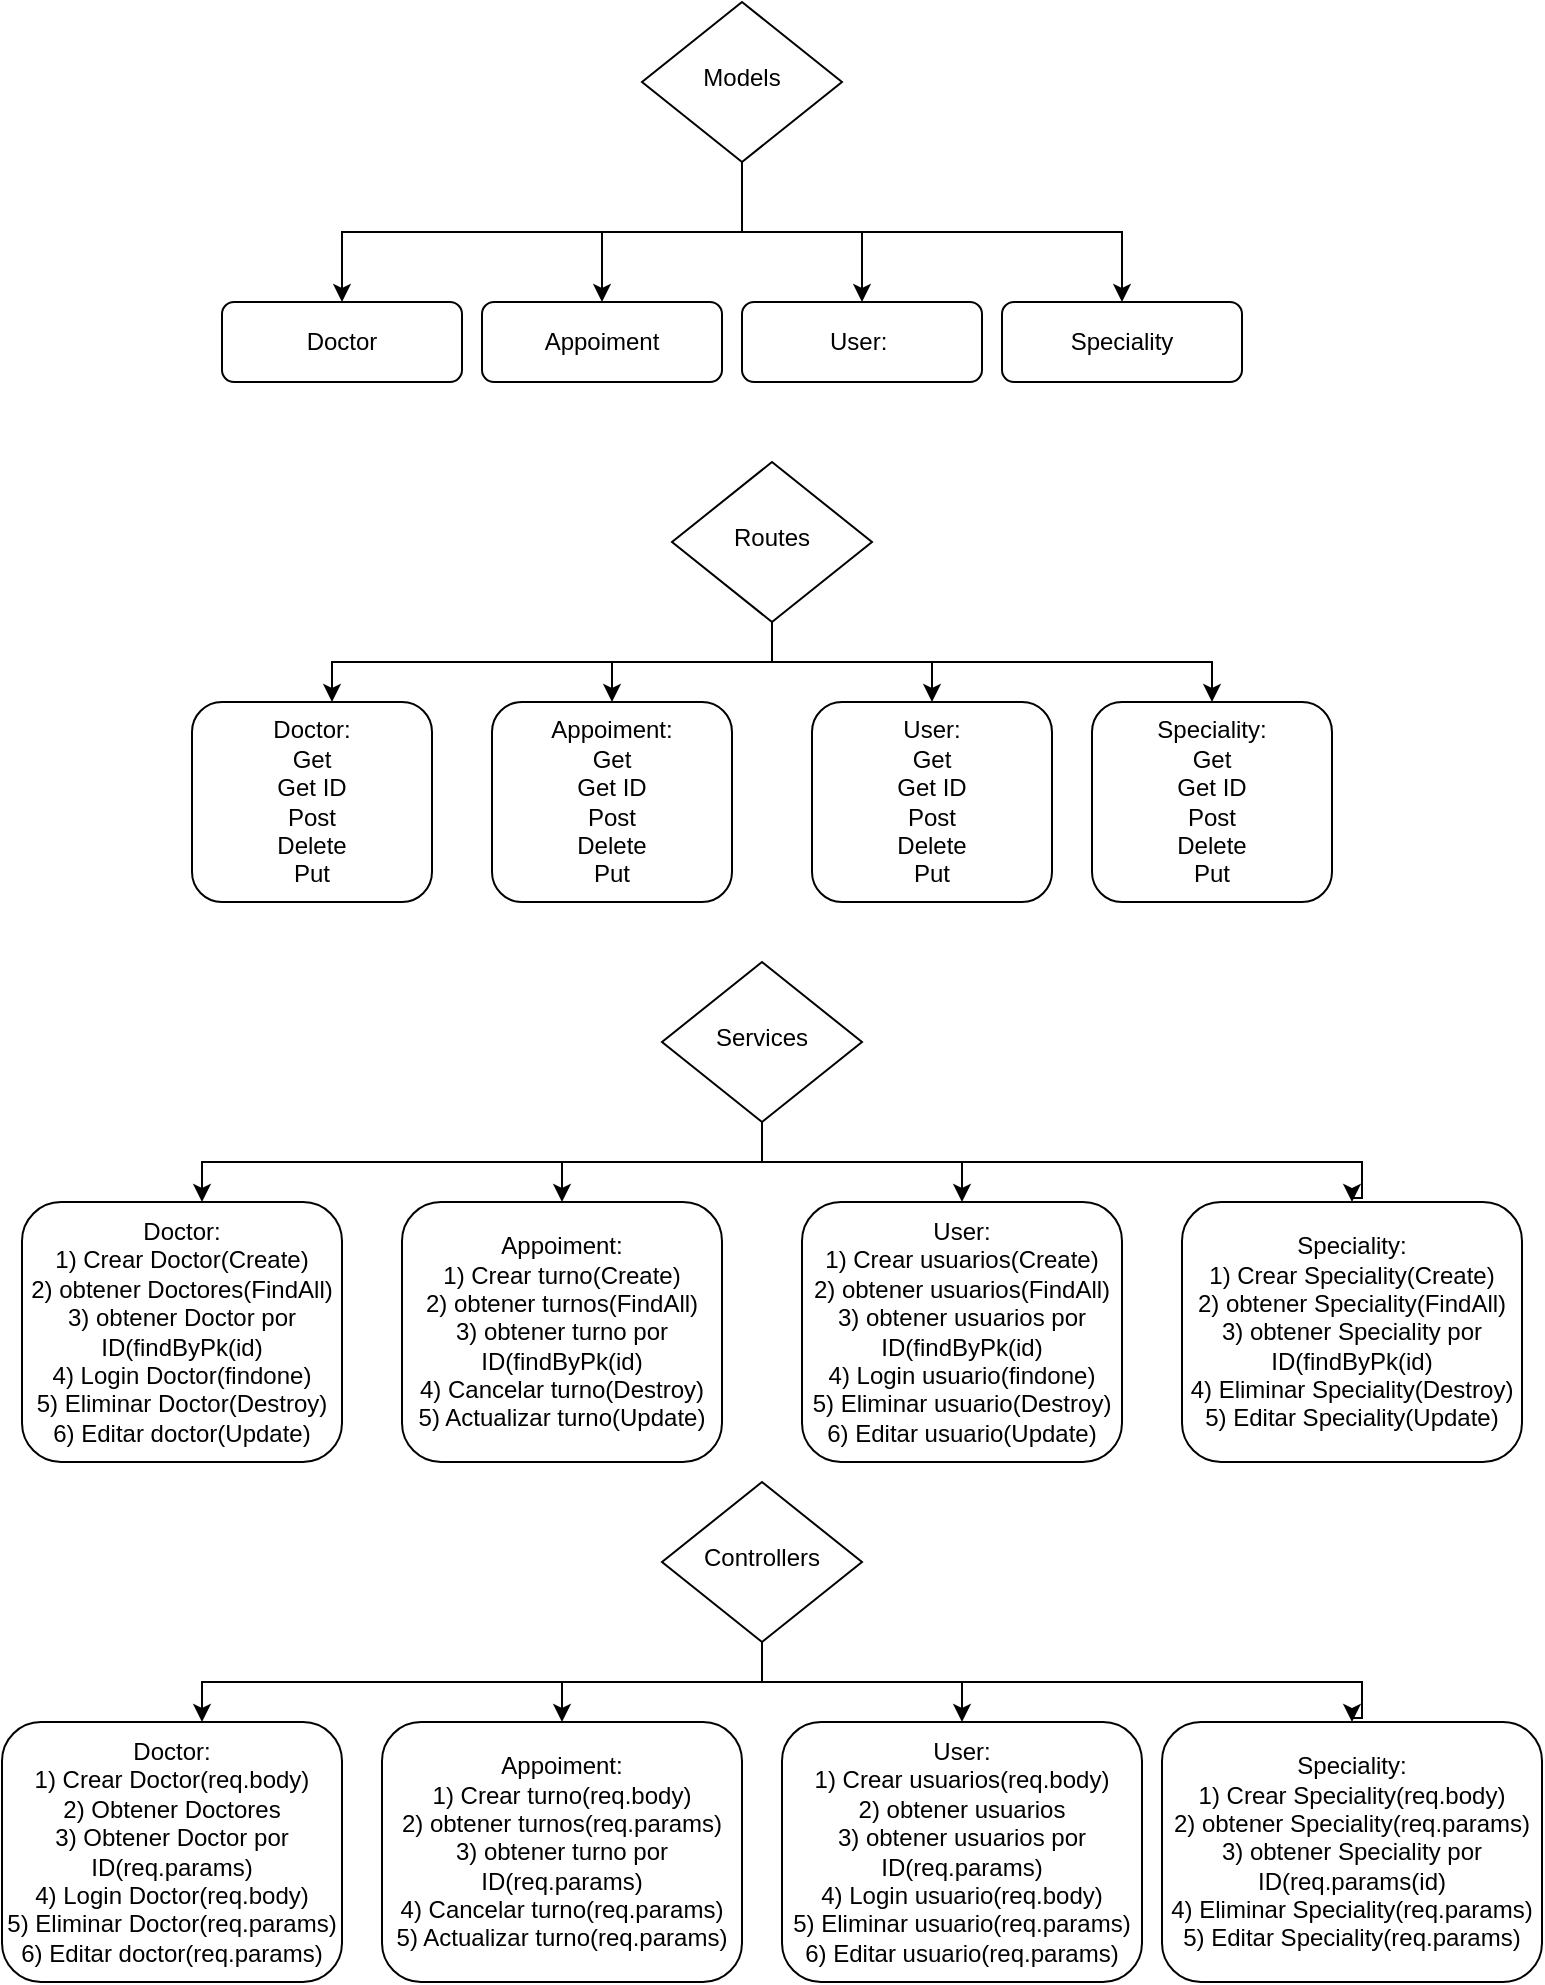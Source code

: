 <mxfile version="24.2.8" type="github">
  <diagram id="C5RBs43oDa-KdzZeNtuy" name="Page-1">
    <mxGraphModel dx="880" dy="468" grid="1" gridSize="10" guides="1" tooltips="1" connect="1" arrows="1" fold="1" page="1" pageScale="1" pageWidth="827" pageHeight="1169" math="0" shadow="0">
      <root>
        <mxCell id="WIyWlLk6GJQsqaUBKTNV-0" />
        <mxCell id="WIyWlLk6GJQsqaUBKTNV-1" parent="WIyWlLk6GJQsqaUBKTNV-0" />
        <mxCell id="WIyWlLk6GJQsqaUBKTNV-3" value="Appoiment" style="rounded=1;whiteSpace=wrap;html=1;fontSize=12;glass=0;strokeWidth=1;shadow=0;" parent="WIyWlLk6GJQsqaUBKTNV-1" vertex="1">
          <mxGeometry x="260" y="170" width="120" height="40" as="geometry" />
        </mxCell>
        <mxCell id="VbyRztVG5FkuEBrkz8MD-3" style="edgeStyle=orthogonalEdgeStyle;rounded=0;orthogonalLoop=1;jettySize=auto;html=1;entryX=0.5;entryY=0;entryDx=0;entryDy=0;" edge="1" parent="WIyWlLk6GJQsqaUBKTNV-1" source="WIyWlLk6GJQsqaUBKTNV-6" target="WIyWlLk6GJQsqaUBKTNV-3">
          <mxGeometry relative="1" as="geometry" />
        </mxCell>
        <mxCell id="VbyRztVG5FkuEBrkz8MD-8" style="edgeStyle=orthogonalEdgeStyle;rounded=0;orthogonalLoop=1;jettySize=auto;html=1;" edge="1" parent="WIyWlLk6GJQsqaUBKTNV-1" source="WIyWlLk6GJQsqaUBKTNV-6" target="WIyWlLk6GJQsqaUBKTNV-11">
          <mxGeometry relative="1" as="geometry" />
        </mxCell>
        <mxCell id="VbyRztVG5FkuEBrkz8MD-11" style="edgeStyle=orthogonalEdgeStyle;rounded=0;orthogonalLoop=1;jettySize=auto;html=1;" edge="1" parent="WIyWlLk6GJQsqaUBKTNV-1" source="WIyWlLk6GJQsqaUBKTNV-6" target="VbyRztVG5FkuEBrkz8MD-6">
          <mxGeometry relative="1" as="geometry">
            <Array as="points">
              <mxPoint x="390" y="135" />
              <mxPoint x="580" y="135" />
            </Array>
          </mxGeometry>
        </mxCell>
        <mxCell id="WIyWlLk6GJQsqaUBKTNV-6" value="Models" style="rhombus;whiteSpace=wrap;html=1;shadow=0;fontFamily=Helvetica;fontSize=12;align=center;strokeWidth=1;spacing=6;spacingTop=-4;" parent="WIyWlLk6GJQsqaUBKTNV-1" vertex="1">
          <mxGeometry x="340" y="20" width="100" height="80" as="geometry" />
        </mxCell>
        <mxCell id="WIyWlLk6GJQsqaUBKTNV-7" value="Doctor" style="rounded=1;whiteSpace=wrap;html=1;fontSize=12;glass=0;strokeWidth=1;shadow=0;" parent="WIyWlLk6GJQsqaUBKTNV-1" vertex="1">
          <mxGeometry x="130" y="170" width="120" height="40" as="geometry" />
        </mxCell>
        <mxCell id="WIyWlLk6GJQsqaUBKTNV-11" value="User:&amp;nbsp;" style="rounded=1;whiteSpace=wrap;html=1;fontSize=12;glass=0;strokeWidth=1;shadow=0;" parent="WIyWlLk6GJQsqaUBKTNV-1" vertex="1">
          <mxGeometry x="390" y="170" width="120" height="40" as="geometry" />
        </mxCell>
        <mxCell id="VbyRztVG5FkuEBrkz8MD-6" value="Speciality" style="rounded=1;whiteSpace=wrap;html=1;fontSize=12;glass=0;strokeWidth=1;shadow=0;" vertex="1" parent="WIyWlLk6GJQsqaUBKTNV-1">
          <mxGeometry x="520" y="170" width="120" height="40" as="geometry" />
        </mxCell>
        <mxCell id="VbyRztVG5FkuEBrkz8MD-10" style="edgeStyle=orthogonalEdgeStyle;rounded=0;orthogonalLoop=1;jettySize=auto;html=1;" edge="1" parent="WIyWlLk6GJQsqaUBKTNV-1" source="WIyWlLk6GJQsqaUBKTNV-6" target="WIyWlLk6GJQsqaUBKTNV-7">
          <mxGeometry relative="1" as="geometry">
            <Array as="points">
              <mxPoint x="390" y="135" />
              <mxPoint x="190" y="135" />
            </Array>
          </mxGeometry>
        </mxCell>
        <mxCell id="VbyRztVG5FkuEBrkz8MD-16" style="edgeStyle=orthogonalEdgeStyle;rounded=0;orthogonalLoop=1;jettySize=auto;html=1;entryX=0.5;entryY=0;entryDx=0;entryDy=0;" edge="1" parent="WIyWlLk6GJQsqaUBKTNV-1" source="VbyRztVG5FkuEBrkz8MD-13" target="VbyRztVG5FkuEBrkz8MD-14">
          <mxGeometry relative="1" as="geometry" />
        </mxCell>
        <mxCell id="VbyRztVG5FkuEBrkz8MD-18" style="edgeStyle=orthogonalEdgeStyle;rounded=0;orthogonalLoop=1;jettySize=auto;html=1;" edge="1" parent="WIyWlLk6GJQsqaUBKTNV-1" source="VbyRztVG5FkuEBrkz8MD-13" target="VbyRztVG5FkuEBrkz8MD-17">
          <mxGeometry relative="1" as="geometry" />
        </mxCell>
        <mxCell id="VbyRztVG5FkuEBrkz8MD-13" value="Routes" style="rhombus;whiteSpace=wrap;html=1;shadow=0;fontFamily=Helvetica;fontSize=12;align=center;strokeWidth=1;spacing=6;spacingTop=-4;" vertex="1" parent="WIyWlLk6GJQsqaUBKTNV-1">
          <mxGeometry x="355" y="250" width="100" height="80" as="geometry" />
        </mxCell>
        <mxCell id="VbyRztVG5FkuEBrkz8MD-14" value="User:&lt;div&gt;Get&lt;/div&gt;&lt;div&gt;Get ID&lt;/div&gt;&lt;div&gt;Post&lt;/div&gt;&lt;div&gt;Delete&lt;/div&gt;&lt;div&gt;Put&lt;/div&gt;" style="rounded=1;whiteSpace=wrap;html=1;fontSize=12;glass=0;strokeWidth=1;shadow=0;" vertex="1" parent="WIyWlLk6GJQsqaUBKTNV-1">
          <mxGeometry x="425" y="370" width="120" height="100" as="geometry" />
        </mxCell>
        <mxCell id="VbyRztVG5FkuEBrkz8MD-17" value="Appoiment:&lt;div&gt;Get&lt;/div&gt;&lt;div&gt;Get ID&lt;/div&gt;&lt;div&gt;Post&lt;/div&gt;&lt;div&gt;Delete&lt;/div&gt;&lt;div&gt;Put&lt;/div&gt;" style="rounded=1;whiteSpace=wrap;html=1;fontSize=12;glass=0;strokeWidth=1;shadow=0;" vertex="1" parent="WIyWlLk6GJQsqaUBKTNV-1">
          <mxGeometry x="265" y="370" width="120" height="100" as="geometry" />
        </mxCell>
        <mxCell id="VbyRztVG5FkuEBrkz8MD-19" value="Doctor:&lt;div&gt;Get&lt;/div&gt;&lt;div&gt;Get ID&lt;/div&gt;&lt;div&gt;Post&lt;/div&gt;&lt;div&gt;Delete&lt;/div&gt;&lt;div&gt;Put&lt;/div&gt;" style="rounded=1;whiteSpace=wrap;html=1;fontSize=12;glass=0;strokeWidth=1;shadow=0;" vertex="1" parent="WIyWlLk6GJQsqaUBKTNV-1">
          <mxGeometry x="115" y="370" width="120" height="100" as="geometry" />
        </mxCell>
        <mxCell id="VbyRztVG5FkuEBrkz8MD-20" value="Speciality:&lt;div&gt;&lt;span style=&quot;background-color: initial;&quot;&gt;Get&lt;/span&gt;&lt;br&gt;&lt;/div&gt;&lt;div&gt;Get ID&lt;/div&gt;&lt;div&gt;Post&lt;/div&gt;&lt;div&gt;Delete&lt;/div&gt;&lt;div&gt;Put&lt;/div&gt;" style="rounded=1;whiteSpace=wrap;html=1;fontSize=12;glass=0;strokeWidth=1;shadow=0;" vertex="1" parent="WIyWlLk6GJQsqaUBKTNV-1">
          <mxGeometry x="565" y="370" width="120" height="100" as="geometry" />
        </mxCell>
        <mxCell id="VbyRztVG5FkuEBrkz8MD-21" style="edgeStyle=orthogonalEdgeStyle;rounded=0;orthogonalLoop=1;jettySize=auto;html=1;" edge="1" parent="WIyWlLk6GJQsqaUBKTNV-1" source="VbyRztVG5FkuEBrkz8MD-13" target="VbyRztVG5FkuEBrkz8MD-20">
          <mxGeometry relative="1" as="geometry">
            <Array as="points">
              <mxPoint x="405" y="350" />
              <mxPoint x="625" y="350" />
            </Array>
          </mxGeometry>
        </mxCell>
        <mxCell id="VbyRztVG5FkuEBrkz8MD-22" style="edgeStyle=orthogonalEdgeStyle;rounded=0;orthogonalLoop=1;jettySize=auto;html=1;" edge="1" parent="WIyWlLk6GJQsqaUBKTNV-1" source="VbyRztVG5FkuEBrkz8MD-13" target="VbyRztVG5FkuEBrkz8MD-19">
          <mxGeometry relative="1" as="geometry">
            <Array as="points">
              <mxPoint x="405" y="350" />
              <mxPoint x="185" y="350" />
            </Array>
          </mxGeometry>
        </mxCell>
        <mxCell id="VbyRztVG5FkuEBrkz8MD-25" style="edgeStyle=orthogonalEdgeStyle;rounded=0;orthogonalLoop=1;jettySize=auto;html=1;entryX=0.5;entryY=0;entryDx=0;entryDy=0;" edge="1" parent="WIyWlLk6GJQsqaUBKTNV-1" source="VbyRztVG5FkuEBrkz8MD-23" target="VbyRztVG5FkuEBrkz8MD-24">
          <mxGeometry relative="1" as="geometry" />
        </mxCell>
        <mxCell id="VbyRztVG5FkuEBrkz8MD-27" style="edgeStyle=orthogonalEdgeStyle;rounded=0;orthogonalLoop=1;jettySize=auto;html=1;entryX=0.5;entryY=0;entryDx=0;entryDy=0;" edge="1" parent="WIyWlLk6GJQsqaUBKTNV-1" source="VbyRztVG5FkuEBrkz8MD-23" target="VbyRztVG5FkuEBrkz8MD-26">
          <mxGeometry relative="1" as="geometry" />
        </mxCell>
        <mxCell id="VbyRztVG5FkuEBrkz8MD-33" style="edgeStyle=orthogonalEdgeStyle;rounded=0;orthogonalLoop=1;jettySize=auto;html=1;" edge="1" parent="WIyWlLk6GJQsqaUBKTNV-1" source="VbyRztVG5FkuEBrkz8MD-23" target="VbyRztVG5FkuEBrkz8MD-28">
          <mxGeometry relative="1" as="geometry">
            <Array as="points">
              <mxPoint x="400" y="600" />
              <mxPoint x="120" y="600" />
            </Array>
          </mxGeometry>
        </mxCell>
        <mxCell id="VbyRztVG5FkuEBrkz8MD-23" value="Services" style="rhombus;whiteSpace=wrap;html=1;shadow=0;fontFamily=Helvetica;fontSize=12;align=center;strokeWidth=1;spacing=6;spacingTop=-4;" vertex="1" parent="WIyWlLk6GJQsqaUBKTNV-1">
          <mxGeometry x="350" y="500" width="100" height="80" as="geometry" />
        </mxCell>
        <mxCell id="VbyRztVG5FkuEBrkz8MD-24" value="User:&lt;div&gt;1) Crear usuarios(Create)&lt;/div&gt;&lt;div&gt;2) obtener usuarios(FindAll)&lt;/div&gt;&lt;div&gt;3) obtener usuarios por ID(findByPk(id)&lt;/div&gt;&lt;div&gt;4) Login usuario(findone)&lt;/div&gt;&lt;div&gt;5) Eliminar usuario(Destroy)&lt;/div&gt;&lt;div&gt;6) Editar usuario(Update)&lt;/div&gt;" style="rounded=1;whiteSpace=wrap;html=1;fontSize=12;glass=0;strokeWidth=1;shadow=0;" vertex="1" parent="WIyWlLk6GJQsqaUBKTNV-1">
          <mxGeometry x="420" y="620" width="160" height="130" as="geometry" />
        </mxCell>
        <mxCell id="VbyRztVG5FkuEBrkz8MD-26" value="Appoiment:&lt;div&gt;1) Crear turno(Create)&lt;/div&gt;&lt;div&gt;2) obtener turnos(FindAll)&lt;/div&gt;&lt;div&gt;3) obtener turno por ID(findByPk(id)&lt;/div&gt;&lt;div&gt;&lt;span style=&quot;background-color: initial;&quot;&gt;4) Cancelar turno(Destroy)&lt;/span&gt;&lt;br&gt;&lt;/div&gt;&lt;div&gt;5) Actualizar turno(Update)&lt;/div&gt;" style="rounded=1;whiteSpace=wrap;html=1;fontSize=12;glass=0;strokeWidth=1;shadow=0;" vertex="1" parent="WIyWlLk6GJQsqaUBKTNV-1">
          <mxGeometry x="220" y="620" width="160" height="130" as="geometry" />
        </mxCell>
        <mxCell id="VbyRztVG5FkuEBrkz8MD-28" value="Doctor:&lt;div&gt;1) Crear Doctor(Create)&lt;/div&gt;&lt;div&gt;2) obtener Doctores(FindAll)&lt;/div&gt;&lt;div&gt;3) obtener Doctor por ID(findByPk(id)&lt;/div&gt;&lt;div&gt;4) Login Doctor(findone)&lt;/div&gt;&lt;div&gt;5) Eliminar Doctor(Destroy)&lt;/div&gt;&lt;div&gt;6) Editar doctor(Update)&lt;/div&gt;" style="rounded=1;whiteSpace=wrap;html=1;fontSize=12;glass=0;strokeWidth=1;shadow=0;" vertex="1" parent="WIyWlLk6GJQsqaUBKTNV-1">
          <mxGeometry x="30" y="620" width="160" height="130" as="geometry" />
        </mxCell>
        <mxCell id="VbyRztVG5FkuEBrkz8MD-30" value="Speciality:&lt;div&gt;1) Crear Speciality(Create)&lt;/div&gt;&lt;div&gt;2) obtener Speciality(FindAll)&lt;/div&gt;&lt;div&gt;3) obtener Speciality por ID(findByPk(id)&lt;/div&gt;&lt;div&gt;4) Eliminar Speciality(Destroy)&lt;/div&gt;&lt;div&gt;5) Editar Speciality(Update)&lt;/div&gt;" style="rounded=1;whiteSpace=wrap;html=1;fontSize=12;glass=0;strokeWidth=1;shadow=0;" vertex="1" parent="WIyWlLk6GJQsqaUBKTNV-1">
          <mxGeometry x="610" y="620" width="170" height="130" as="geometry" />
        </mxCell>
        <mxCell id="VbyRztVG5FkuEBrkz8MD-34" style="edgeStyle=orthogonalEdgeStyle;rounded=0;orthogonalLoop=1;jettySize=auto;html=1;" edge="1" parent="WIyWlLk6GJQsqaUBKTNV-1" source="VbyRztVG5FkuEBrkz8MD-23" target="VbyRztVG5FkuEBrkz8MD-30">
          <mxGeometry relative="1" as="geometry">
            <Array as="points">
              <mxPoint x="400" y="600" />
              <mxPoint x="700" y="600" />
              <mxPoint x="700" y="618" />
              <mxPoint x="695" y="618" />
            </Array>
          </mxGeometry>
        </mxCell>
        <mxCell id="VbyRztVG5FkuEBrkz8MD-51" style="edgeStyle=orthogonalEdgeStyle;rounded=0;orthogonalLoop=1;jettySize=auto;html=1;entryX=0.5;entryY=0;entryDx=0;entryDy=0;" edge="1" parent="WIyWlLk6GJQsqaUBKTNV-1" source="VbyRztVG5FkuEBrkz8MD-54" target="VbyRztVG5FkuEBrkz8MD-55">
          <mxGeometry relative="1" as="geometry" />
        </mxCell>
        <mxCell id="VbyRztVG5FkuEBrkz8MD-52" style="edgeStyle=orthogonalEdgeStyle;rounded=0;orthogonalLoop=1;jettySize=auto;html=1;entryX=0.5;entryY=0;entryDx=0;entryDy=0;" edge="1" parent="WIyWlLk6GJQsqaUBKTNV-1" source="VbyRztVG5FkuEBrkz8MD-54" target="VbyRztVG5FkuEBrkz8MD-56">
          <mxGeometry relative="1" as="geometry" />
        </mxCell>
        <mxCell id="VbyRztVG5FkuEBrkz8MD-53" style="edgeStyle=orthogonalEdgeStyle;rounded=0;orthogonalLoop=1;jettySize=auto;html=1;" edge="1" parent="WIyWlLk6GJQsqaUBKTNV-1" source="VbyRztVG5FkuEBrkz8MD-54" target="VbyRztVG5FkuEBrkz8MD-57">
          <mxGeometry relative="1" as="geometry">
            <Array as="points">
              <mxPoint x="400" y="860" />
              <mxPoint x="120" y="860" />
            </Array>
          </mxGeometry>
        </mxCell>
        <mxCell id="VbyRztVG5FkuEBrkz8MD-54" value="Controllers" style="rhombus;whiteSpace=wrap;html=1;shadow=0;fontFamily=Helvetica;fontSize=12;align=center;strokeWidth=1;spacing=6;spacingTop=-4;" vertex="1" parent="WIyWlLk6GJQsqaUBKTNV-1">
          <mxGeometry x="350" y="760" width="100" height="80" as="geometry" />
        </mxCell>
        <mxCell id="VbyRztVG5FkuEBrkz8MD-55" value="User:&lt;div&gt;1) Crear usuarios(req.body)&lt;/div&gt;&lt;div&gt;2) obtener usuarios&lt;/div&gt;&lt;div&gt;3) obtener usuarios por ID(req.params)&lt;/div&gt;&lt;div&gt;4) Login usuario(req.body)&lt;/div&gt;&lt;div&gt;5) Eliminar usuario(req.params)&lt;/div&gt;&lt;div&gt;6) Editar usuario(req.params)&lt;/div&gt;" style="rounded=1;whiteSpace=wrap;html=1;fontSize=12;glass=0;strokeWidth=1;shadow=0;" vertex="1" parent="WIyWlLk6GJQsqaUBKTNV-1">
          <mxGeometry x="410" y="880" width="180" height="130" as="geometry" />
        </mxCell>
        <mxCell id="VbyRztVG5FkuEBrkz8MD-56" value="Appoiment:&lt;div&gt;1) Crear turno(req.body)&lt;/div&gt;&lt;div&gt;2) obtener turnos(req.params)&lt;/div&gt;&lt;div&gt;3) obtener turno por ID(req.params)&lt;/div&gt;&lt;div&gt;&lt;span style=&quot;background-color: initial;&quot;&gt;4) Cancelar turno(&lt;/span&gt;req.params&lt;span style=&quot;background-color: initial;&quot;&gt;)&lt;/span&gt;&lt;br&gt;&lt;/div&gt;&lt;div&gt;5) Actualizar turno(req.params)&lt;/div&gt;" style="rounded=1;whiteSpace=wrap;html=1;fontSize=12;glass=0;strokeWidth=1;shadow=0;" vertex="1" parent="WIyWlLk6GJQsqaUBKTNV-1">
          <mxGeometry x="210" y="880" width="180" height="130" as="geometry" />
        </mxCell>
        <mxCell id="VbyRztVG5FkuEBrkz8MD-57" value="Doctor:&lt;div&gt;1) Crear Doctor(req.body)&lt;/div&gt;&lt;div&gt;2) Obtener Doctores&lt;/div&gt;&lt;div&gt;3) Obtener Doctor por ID(req.params)&lt;/div&gt;&lt;div&gt;4) Login Doctor(req.body)&lt;/div&gt;&lt;div&gt;5) Eliminar Doctor(req.params)&lt;/div&gt;&lt;div&gt;6) Editar doctor(req.params)&lt;/div&gt;" style="rounded=1;whiteSpace=wrap;html=1;fontSize=12;glass=0;strokeWidth=1;shadow=0;" vertex="1" parent="WIyWlLk6GJQsqaUBKTNV-1">
          <mxGeometry x="20" y="880" width="170" height="130" as="geometry" />
        </mxCell>
        <mxCell id="VbyRztVG5FkuEBrkz8MD-58" value="Speciality:&lt;div&gt;1) Crear Speciality(req.body)&lt;/div&gt;&lt;div&gt;2) obtener Speciality(req.params)&lt;/div&gt;&lt;div&gt;3) obtener Speciality por ID(req.params(id)&lt;/div&gt;&lt;div&gt;4) Eliminar Speciality(req.params)&lt;/div&gt;&lt;div&gt;5) Editar Speciality(req.params)&lt;/div&gt;" style="rounded=1;whiteSpace=wrap;html=1;fontSize=12;glass=0;strokeWidth=1;shadow=0;" vertex="1" parent="WIyWlLk6GJQsqaUBKTNV-1">
          <mxGeometry x="600" y="880" width="190" height="130" as="geometry" />
        </mxCell>
        <mxCell id="VbyRztVG5FkuEBrkz8MD-59" style="edgeStyle=orthogonalEdgeStyle;rounded=0;orthogonalLoop=1;jettySize=auto;html=1;" edge="1" parent="WIyWlLk6GJQsqaUBKTNV-1" source="VbyRztVG5FkuEBrkz8MD-54" target="VbyRztVG5FkuEBrkz8MD-58">
          <mxGeometry relative="1" as="geometry">
            <Array as="points">
              <mxPoint x="400" y="860" />
              <mxPoint x="700" y="860" />
              <mxPoint x="700" y="878" />
              <mxPoint x="695" y="878" />
            </Array>
          </mxGeometry>
        </mxCell>
      </root>
    </mxGraphModel>
  </diagram>
</mxfile>
